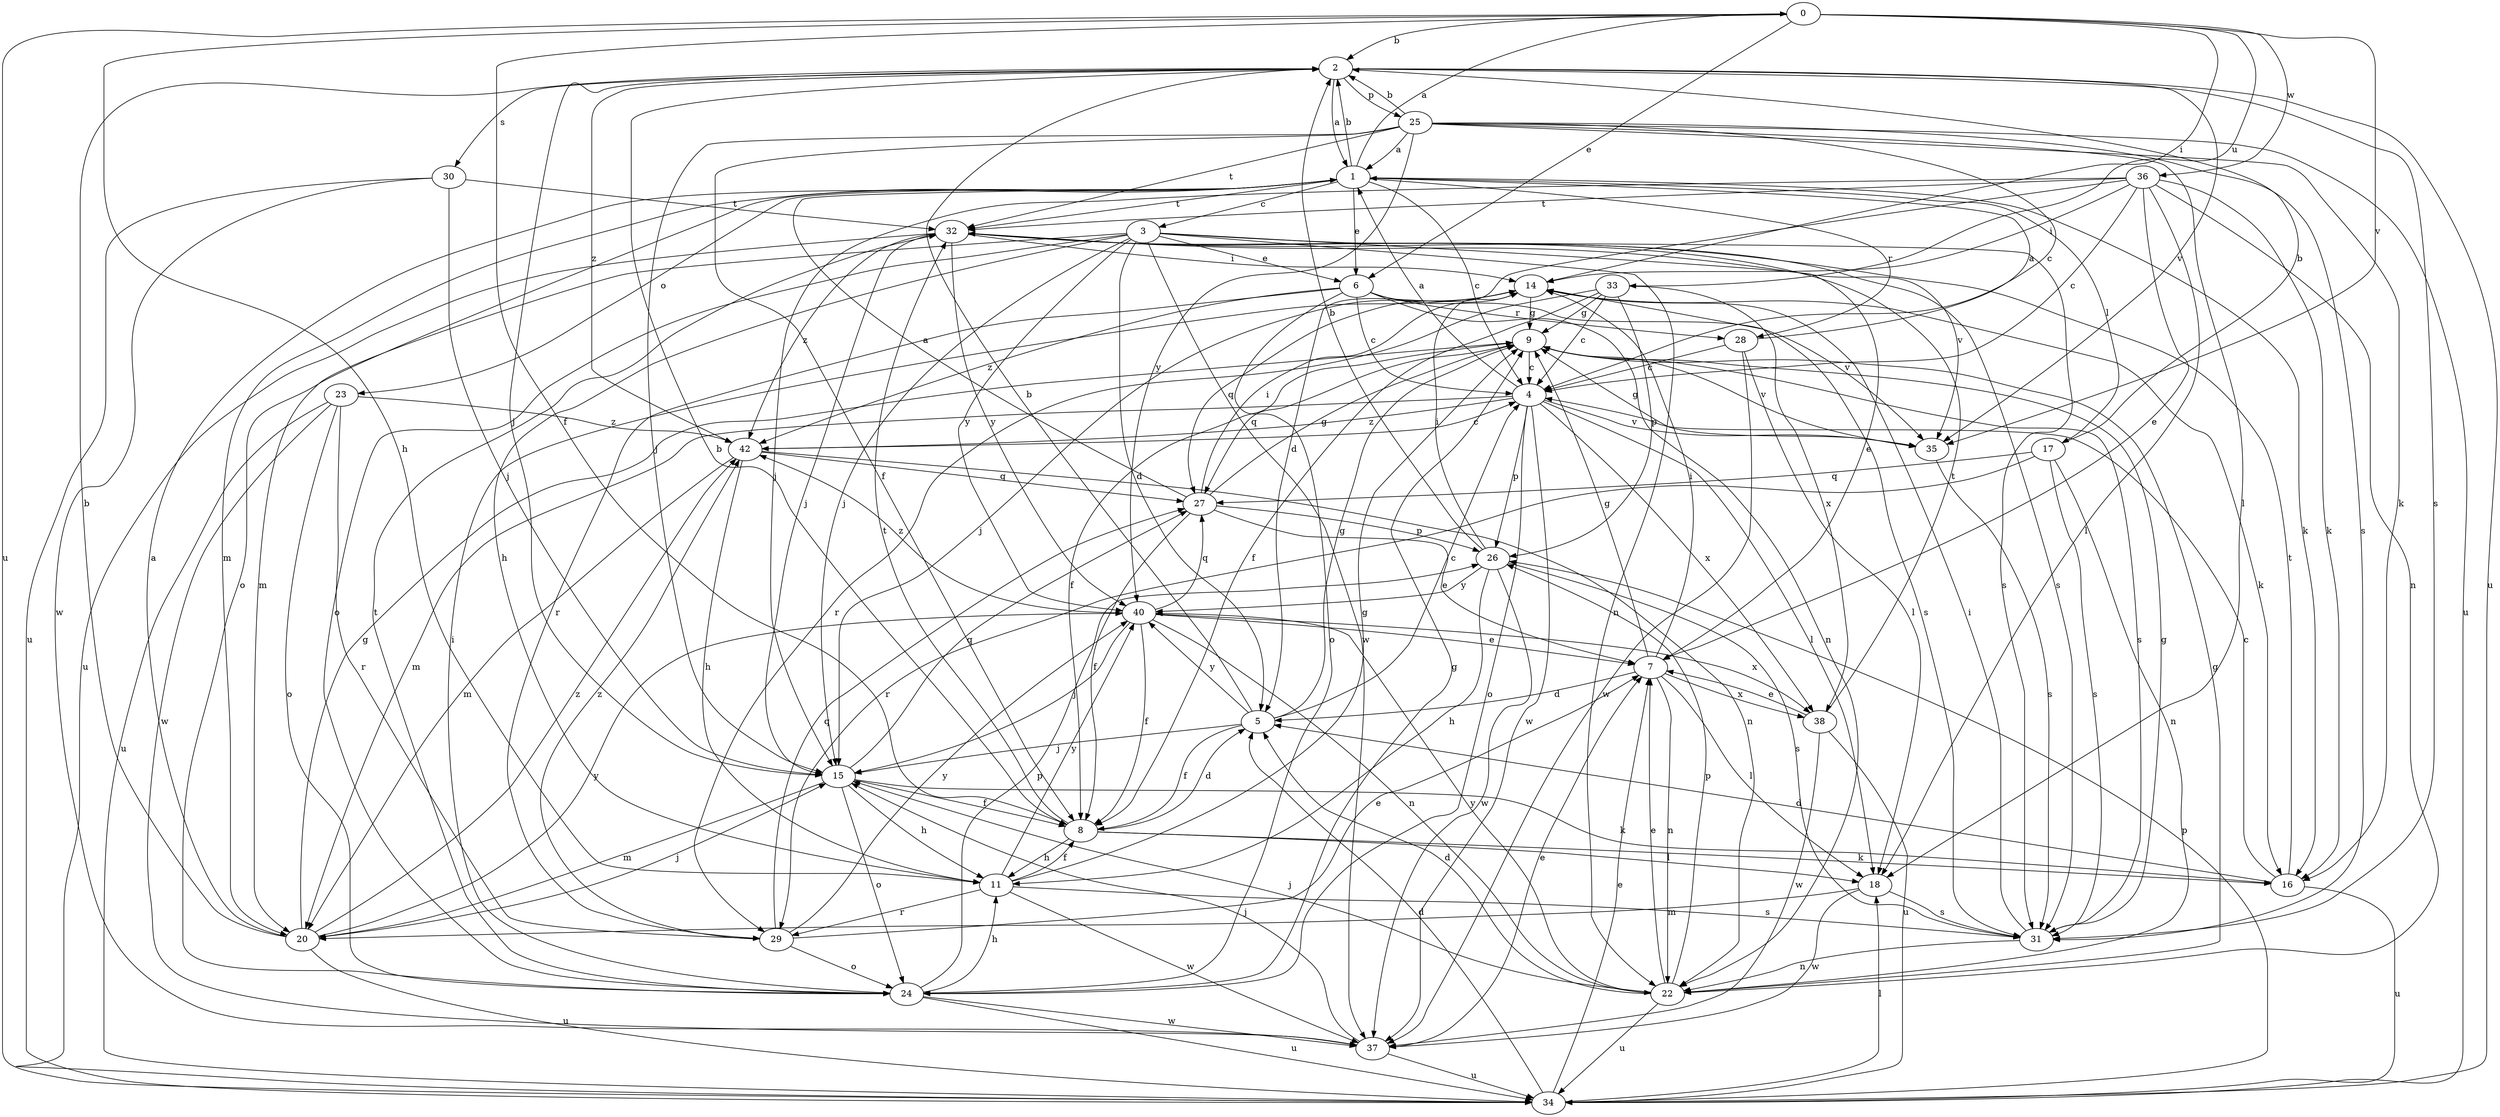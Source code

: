 strict digraph  {
0;
1;
2;
3;
4;
5;
6;
7;
8;
9;
11;
14;
15;
16;
17;
18;
20;
22;
23;
24;
25;
26;
27;
28;
29;
30;
31;
32;
33;
34;
35;
36;
37;
38;
40;
42;
0 -> 2  [label=b];
0 -> 6  [label=e];
0 -> 8  [label=f];
0 -> 11  [label=h];
0 -> 14  [label=i];
0 -> 33  [label=u];
0 -> 34  [label=u];
0 -> 35  [label=v];
0 -> 36  [label=w];
1 -> 0  [label=a];
1 -> 2  [label=b];
1 -> 3  [label=c];
1 -> 4  [label=c];
1 -> 6  [label=e];
1 -> 16  [label=k];
1 -> 17  [label=l];
1 -> 20  [label=m];
1 -> 23  [label=o];
1 -> 24  [label=o];
1 -> 28  [label=r];
1 -> 32  [label=t];
2 -> 1  [label=a];
2 -> 15  [label=j];
2 -> 25  [label=p];
2 -> 30  [label=s];
2 -> 31  [label=s];
2 -> 34  [label=u];
2 -> 35  [label=v];
2 -> 42  [label=z];
3 -> 5  [label=d];
3 -> 6  [label=e];
3 -> 7  [label=e];
3 -> 11  [label=h];
3 -> 15  [label=j];
3 -> 20  [label=m];
3 -> 22  [label=n];
3 -> 24  [label=o];
3 -> 31  [label=s];
3 -> 37  [label=w];
3 -> 40  [label=y];
4 -> 1  [label=a];
4 -> 18  [label=l];
4 -> 20  [label=m];
4 -> 24  [label=o];
4 -> 26  [label=p];
4 -> 35  [label=v];
4 -> 37  [label=w];
4 -> 38  [label=x];
4 -> 42  [label=z];
5 -> 2  [label=b];
5 -> 4  [label=c];
5 -> 8  [label=f];
5 -> 9  [label=g];
5 -> 15  [label=j];
5 -> 40  [label=y];
6 -> 4  [label=c];
6 -> 22  [label=n];
6 -> 24  [label=o];
6 -> 28  [label=r];
6 -> 29  [label=r];
6 -> 35  [label=v];
6 -> 42  [label=z];
7 -> 5  [label=d];
7 -> 9  [label=g];
7 -> 14  [label=i];
7 -> 18  [label=l];
7 -> 22  [label=n];
7 -> 38  [label=x];
8 -> 2  [label=b];
8 -> 5  [label=d];
8 -> 11  [label=h];
8 -> 16  [label=k];
8 -> 18  [label=l];
8 -> 32  [label=t];
9 -> 4  [label=c];
9 -> 8  [label=f];
9 -> 27  [label=q];
9 -> 31  [label=s];
9 -> 35  [label=v];
11 -> 8  [label=f];
11 -> 9  [label=g];
11 -> 29  [label=r];
11 -> 31  [label=s];
11 -> 37  [label=w];
11 -> 40  [label=y];
14 -> 9  [label=g];
14 -> 15  [label=j];
14 -> 16  [label=k];
14 -> 27  [label=q];
14 -> 31  [label=s];
15 -> 8  [label=f];
15 -> 11  [label=h];
15 -> 16  [label=k];
15 -> 20  [label=m];
15 -> 24  [label=o];
15 -> 27  [label=q];
16 -> 4  [label=c];
16 -> 5  [label=d];
16 -> 32  [label=t];
16 -> 34  [label=u];
17 -> 2  [label=b];
17 -> 22  [label=n];
17 -> 27  [label=q];
17 -> 29  [label=r];
17 -> 31  [label=s];
18 -> 20  [label=m];
18 -> 31  [label=s];
18 -> 37  [label=w];
20 -> 1  [label=a];
20 -> 2  [label=b];
20 -> 9  [label=g];
20 -> 15  [label=j];
20 -> 34  [label=u];
20 -> 40  [label=y];
20 -> 42  [label=z];
22 -> 5  [label=d];
22 -> 7  [label=e];
22 -> 9  [label=g];
22 -> 15  [label=j];
22 -> 26  [label=p];
22 -> 34  [label=u];
22 -> 40  [label=y];
23 -> 24  [label=o];
23 -> 29  [label=r];
23 -> 34  [label=u];
23 -> 37  [label=w];
23 -> 42  [label=z];
24 -> 9  [label=g];
24 -> 11  [label=h];
24 -> 14  [label=i];
24 -> 26  [label=p];
24 -> 32  [label=t];
24 -> 34  [label=u];
24 -> 37  [label=w];
25 -> 1  [label=a];
25 -> 2  [label=b];
25 -> 4  [label=c];
25 -> 8  [label=f];
25 -> 15  [label=j];
25 -> 16  [label=k];
25 -> 18  [label=l];
25 -> 31  [label=s];
25 -> 32  [label=t];
25 -> 34  [label=u];
25 -> 40  [label=y];
26 -> 2  [label=b];
26 -> 11  [label=h];
26 -> 14  [label=i];
26 -> 31  [label=s];
26 -> 37  [label=w];
26 -> 40  [label=y];
27 -> 1  [label=a];
27 -> 7  [label=e];
27 -> 8  [label=f];
27 -> 9  [label=g];
27 -> 14  [label=i];
27 -> 26  [label=p];
28 -> 1  [label=a];
28 -> 4  [label=c];
28 -> 18  [label=l];
28 -> 37  [label=w];
29 -> 7  [label=e];
29 -> 24  [label=o];
29 -> 27  [label=q];
29 -> 40  [label=y];
29 -> 42  [label=z];
30 -> 15  [label=j];
30 -> 32  [label=t];
30 -> 34  [label=u];
30 -> 37  [label=w];
31 -> 9  [label=g];
31 -> 14  [label=i];
31 -> 22  [label=n];
32 -> 14  [label=i];
32 -> 15  [label=j];
32 -> 31  [label=s];
32 -> 34  [label=u];
32 -> 35  [label=v];
32 -> 40  [label=y];
32 -> 42  [label=z];
33 -> 4  [label=c];
33 -> 8  [label=f];
33 -> 9  [label=g];
33 -> 26  [label=p];
33 -> 29  [label=r];
33 -> 38  [label=x];
34 -> 5  [label=d];
34 -> 7  [label=e];
34 -> 18  [label=l];
34 -> 26  [label=p];
35 -> 9  [label=g];
35 -> 31  [label=s];
36 -> 4  [label=c];
36 -> 5  [label=d];
36 -> 7  [label=e];
36 -> 14  [label=i];
36 -> 15  [label=j];
36 -> 16  [label=k];
36 -> 18  [label=l];
36 -> 22  [label=n];
36 -> 32  [label=t];
37 -> 7  [label=e];
37 -> 15  [label=j];
37 -> 34  [label=u];
38 -> 7  [label=e];
38 -> 32  [label=t];
38 -> 34  [label=u];
38 -> 37  [label=w];
40 -> 7  [label=e];
40 -> 8  [label=f];
40 -> 15  [label=j];
40 -> 22  [label=n];
40 -> 27  [label=q];
40 -> 38  [label=x];
40 -> 42  [label=z];
42 -> 4  [label=c];
42 -> 11  [label=h];
42 -> 20  [label=m];
42 -> 22  [label=n];
42 -> 27  [label=q];
}
